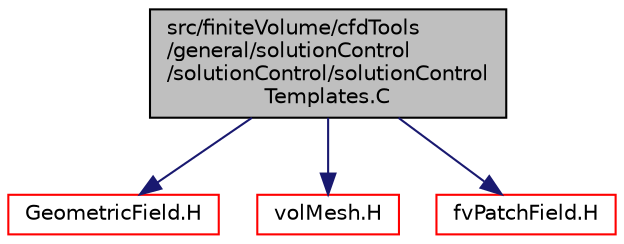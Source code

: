 digraph "src/finiteVolume/cfdTools/general/solutionControl/solutionControl/solutionControlTemplates.C"
{
  bgcolor="transparent";
  edge [fontname="Helvetica",fontsize="10",labelfontname="Helvetica",labelfontsize="10"];
  node [fontname="Helvetica",fontsize="10",shape=record];
  Node0 [label="src/finiteVolume/cfdTools\l/general/solutionControl\l/solutionControl/solutionControl\lTemplates.C",height=0.2,width=0.4,color="black", fillcolor="grey75", style="filled", fontcolor="black"];
  Node0 -> Node1 [color="midnightblue",fontsize="10",style="solid",fontname="Helvetica"];
  Node1 [label="GeometricField.H",height=0.2,width=0.4,color="red",URL="$a10523.html"];
  Node0 -> Node170 [color="midnightblue",fontsize="10",style="solid",fontname="Helvetica"];
  Node170 [label="volMesh.H",height=0.2,width=0.4,color="red",URL="$a04541.html"];
  Node0 -> Node304 [color="midnightblue",fontsize="10",style="solid",fontname="Helvetica"];
  Node304 [label="fvPatchField.H",height=0.2,width=0.4,color="red",URL="$a02627.html"];
}
